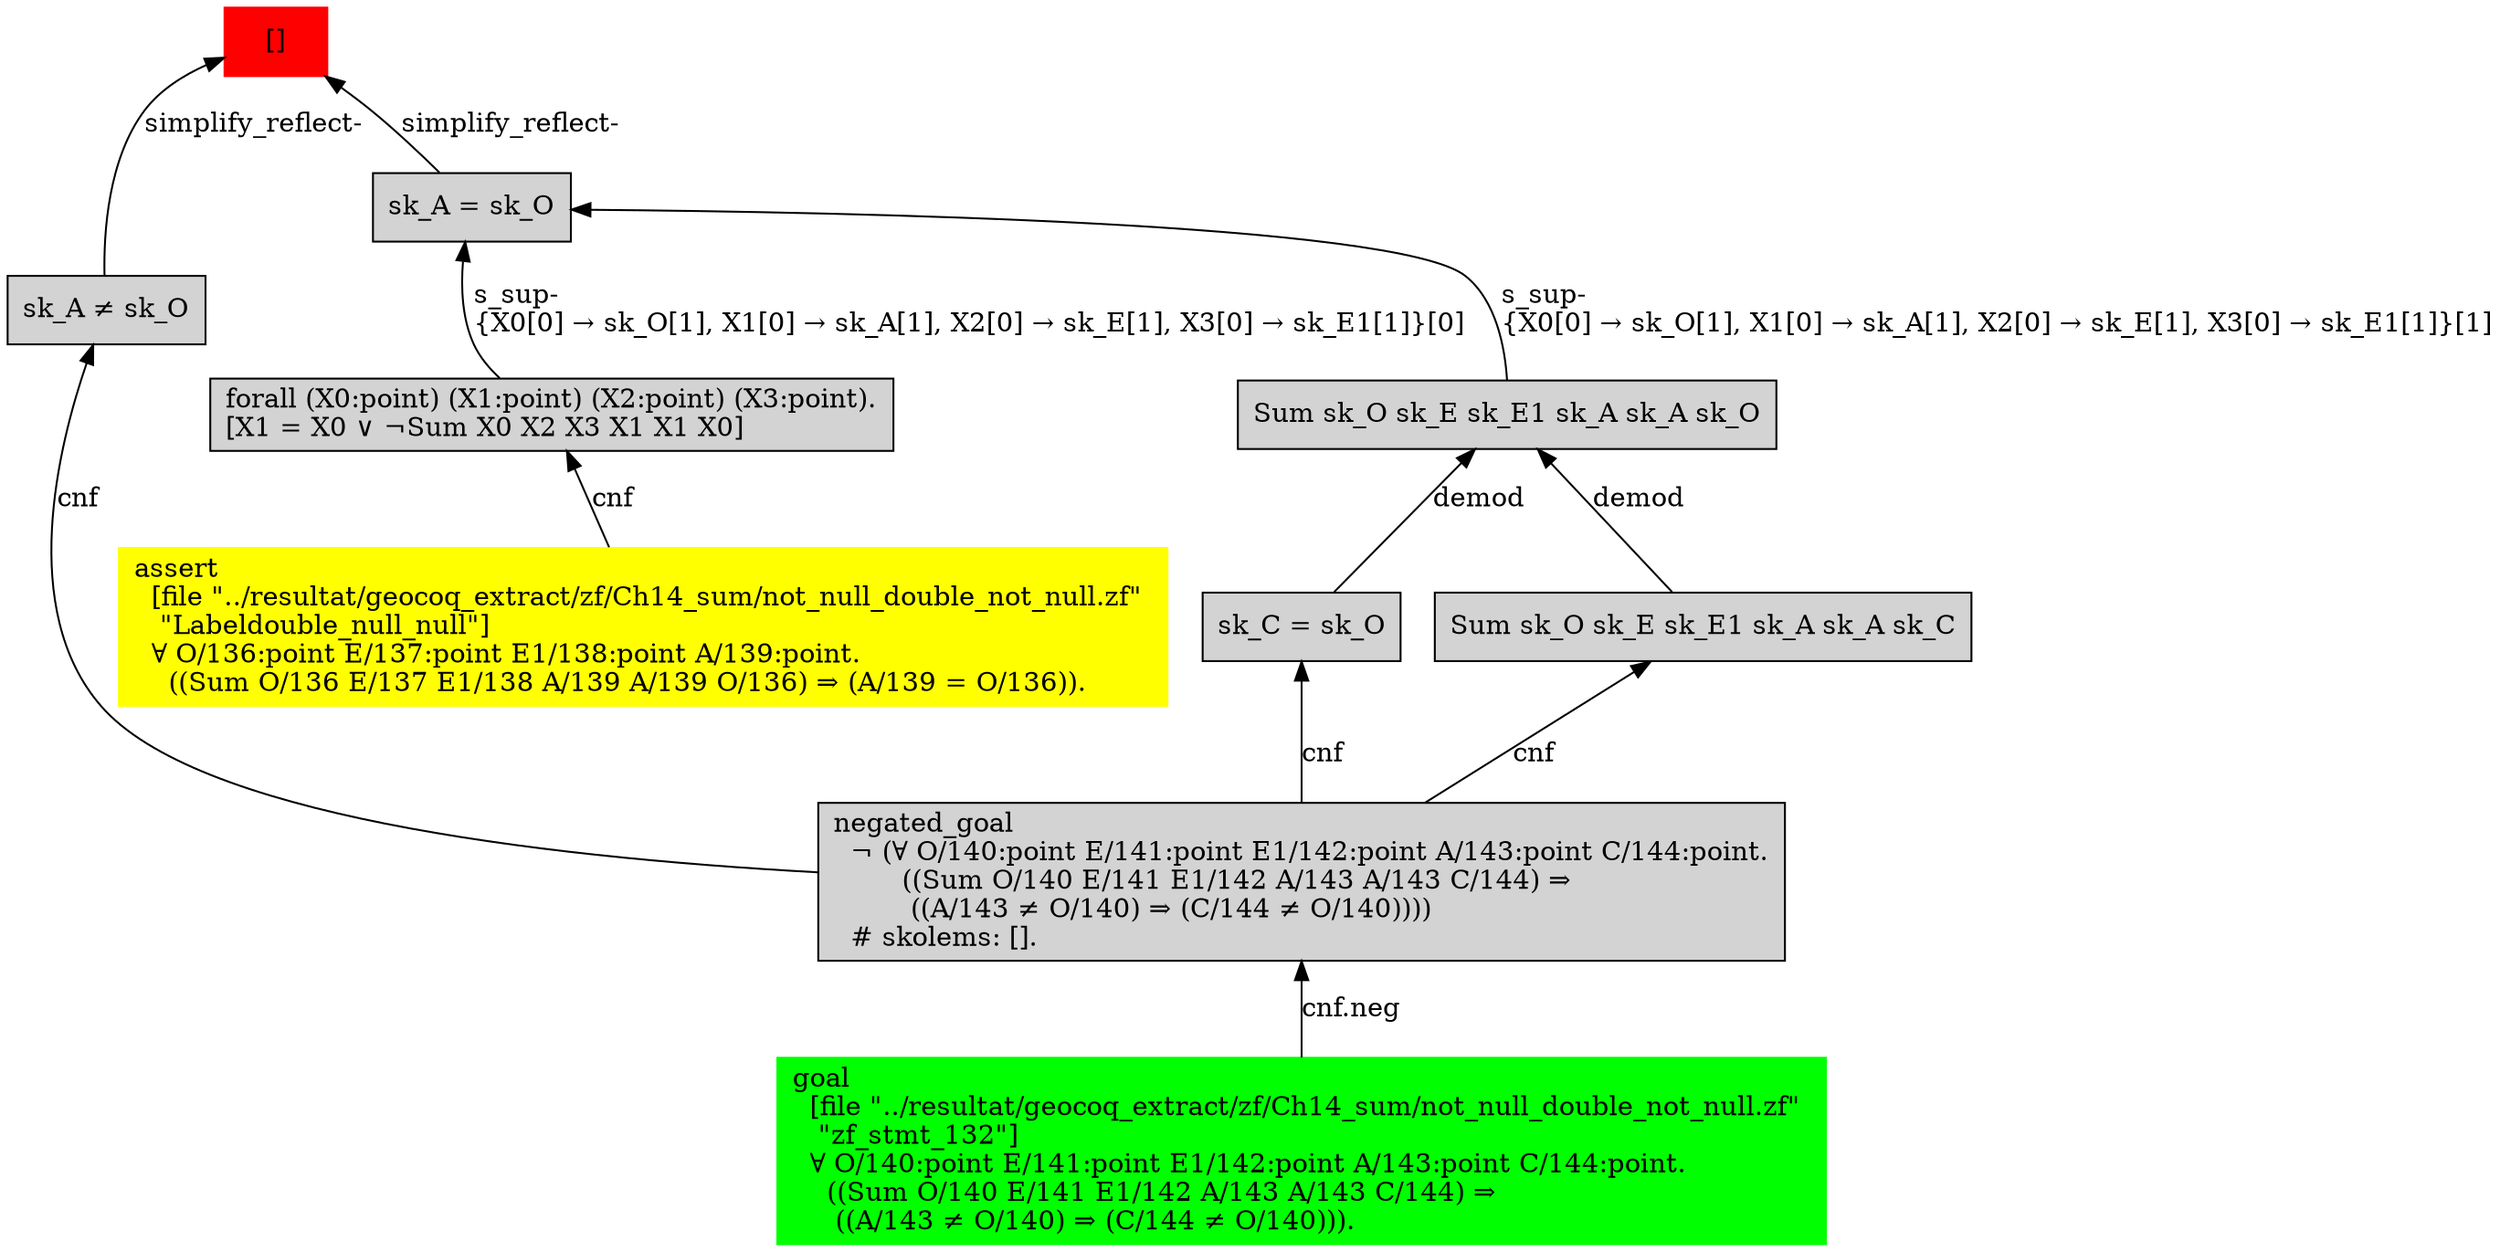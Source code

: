 digraph "unsat_graph" {
  vertex_0 [color=red, label="[]", shape=box, style=filled];
  vertex_0 -> vertex_1 [label="simplify_reflect-", dir="back"];
  vertex_1 [shape=box, label="sk_A ≠ sk_O\l", style=filled];
  vertex_1 -> vertex_2 [label="cnf", dir="back"];
  vertex_2 [shape=box, label="negated_goal\l  ¬ (∀ O/140:point E/141:point E1/142:point A/143:point C/144:point.\l        ((Sum O/140 E/141 E1/142 A/143 A/143 C/144) ⇒\l         ((A/143 ≠ O/140) ⇒ (C/144 ≠ O/140))))\l  # skolems: [].\l", style=filled];
  vertex_2 -> vertex_3 [label="cnf.neg", dir="back"];
  vertex_3 [color=green, shape=box, label="goal\l  [file \"../resultat/geocoq_extract/zf/Ch14_sum/not_null_double_not_null.zf\" \l   \"zf_stmt_132\"]\l  ∀ O/140:point E/141:point E1/142:point A/143:point C/144:point.\l    ((Sum O/140 E/141 E1/142 A/143 A/143 C/144) ⇒\l     ((A/143 ≠ O/140) ⇒ (C/144 ≠ O/140))).\l", style=filled];
  vertex_0 -> vertex_4 [label="simplify_reflect-", dir="back"];
  vertex_4 [shape=box, label="sk_A = sk_O\l", style=filled];
  vertex_4 -> vertex_5 [label="s_sup-\l\{X0[0] → sk_O[1], X1[0] → sk_A[1], X2[0] → sk_E[1], X3[0] → sk_E1[1]\}[0]\l", dir="back"];
  vertex_5 [shape=box, label="forall (X0:point) (X1:point) (X2:point) (X3:point).\l[X1 = X0 ∨ ¬Sum X0 X2 X3 X1 X1 X0]\l", style=filled];
  vertex_5 -> vertex_6 [label="cnf", dir="back"];
  vertex_6 [color=yellow, shape=box, label="assert\l  [file \"../resultat/geocoq_extract/zf/Ch14_sum/not_null_double_not_null.zf\" \l   \"Labeldouble_null_null\"]\l  ∀ O/136:point E/137:point E1/138:point A/139:point.\l    ((Sum O/136 E/137 E1/138 A/139 A/139 O/136) ⇒ (A/139 = O/136)).\l", style=filled];
  vertex_4 -> vertex_7 [label="s_sup-\l\{X0[0] → sk_O[1], X1[0] → sk_A[1], X2[0] → sk_E[1], X3[0] → sk_E1[1]\}[1]\l", dir="back"];
  vertex_7 [shape=box, label="Sum sk_O sk_E sk_E1 sk_A sk_A sk_O\l", style=filled];
  vertex_7 -> vertex_8 [label="demod", dir="back"];
  vertex_8 [shape=box, label="sk_C = sk_O\l", style=filled];
  vertex_8 -> vertex_2 [label="cnf", dir="back"];
  vertex_7 -> vertex_9 [label="demod", dir="back"];
  vertex_9 [shape=box, label="Sum sk_O sk_E sk_E1 sk_A sk_A sk_C\l", style=filled];
  vertex_9 -> vertex_2 [label="cnf", dir="back"];
  }


